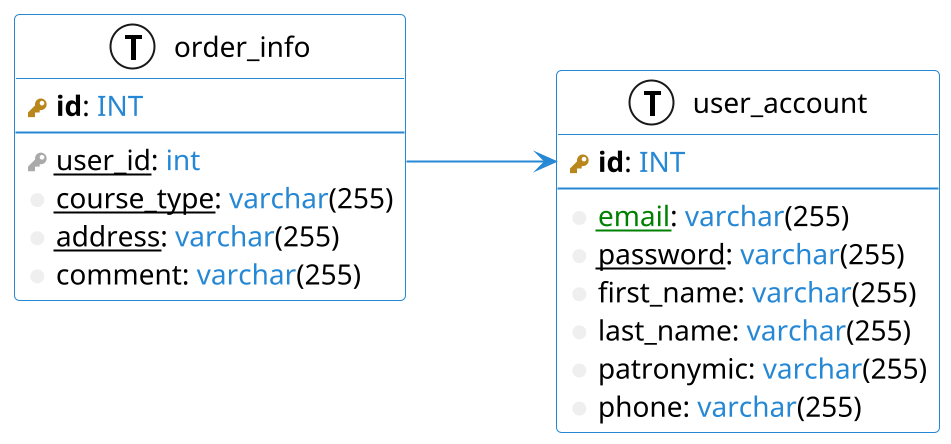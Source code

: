 @startuml
left to right direction
skinparam roundcorner 5
skinparam shadowing false
scale 2

hide methods
hide stereotypes

skinparam class {
    BackgroundColor white
    ArrowColor #2688d4
    BorderColor #2688d4
}

!define primary_key(x) <b><color:#b8861b><&key></color> x</b>
!define foreign_key(x) <color:#aaaaaa><&key></color> x
!define column(x) <color:#efefef><&media-record></color> x
!define unique_key(x) <color:green>x</color>
!define not_null(x) <u>x</u>
!define default(x) <i>x</i>
!define type(x) <color:#2688d4>x</color>
!define table(x) entity x << (T, white) >>

table(user_account) {
  primary_key(id): type(INT)
  --
  column(unique_key(not_null(email))): type(varchar)(255)
  column(not_null(password)): type(varchar)(255)
  column(first_name): type(varchar)(255)
  column(last_name): type(varchar)(255)
  column(patronymic): type(varchar)(255)
  column(phone): type(varchar)(255)
}

table(order_info) {
  primary_key(id): type(INT)
  --
  foreign_key(not_null(user_id)): type(int)
  column(not_null(course_type)): type(varchar)(255)
  column(not_null(address)): type(varchar)(255)
  column(comment): type(varchar)(255)
}

order_info::user_id --> user_account::id

@enduml
